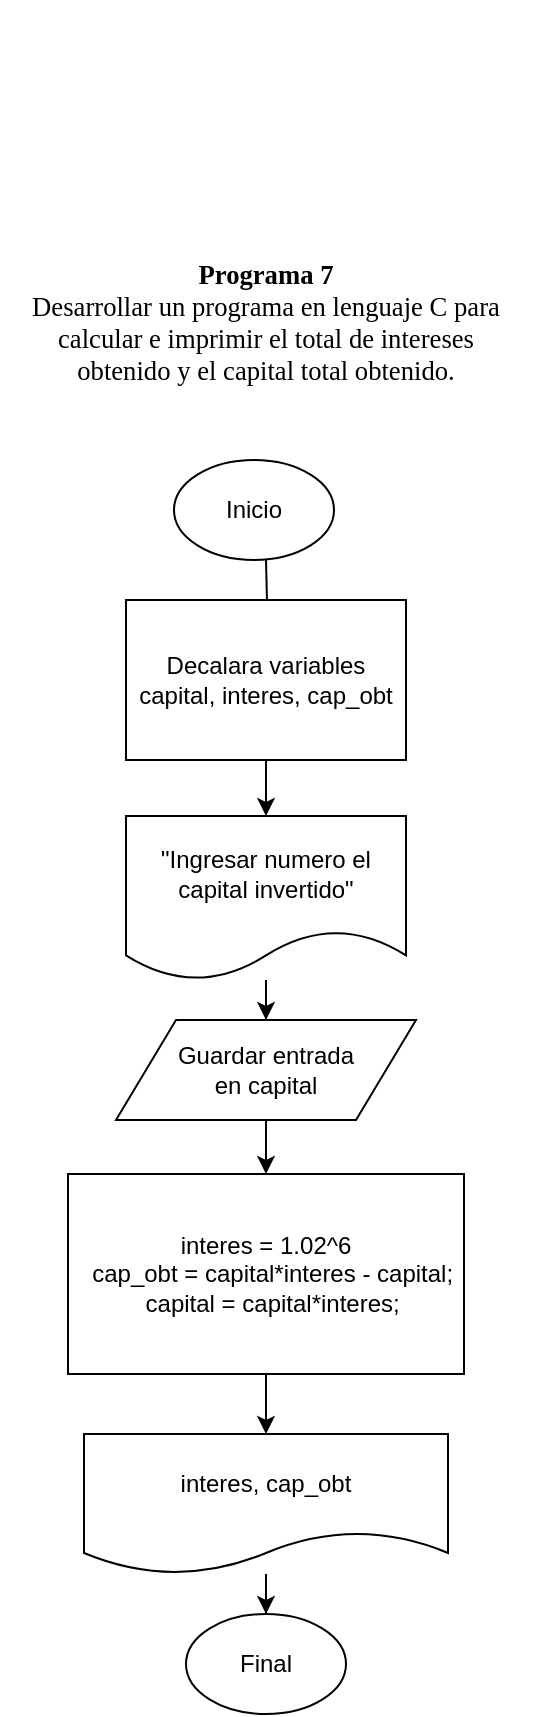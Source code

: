<mxfile version="11.2.3" type="device" pages="1"><diagram id="ogNjdx5dS7YQPO_m7oIl" name="Page-1"><mxGraphModel dx="946" dy="1657" grid="1" gridSize="10" guides="1" tooltips="1" connect="1" arrows="1" fold="1" page="1" pageScale="1" pageWidth="850" pageHeight="1100" math="0" shadow="0"><root><mxCell id="0"/><mxCell id="1" parent="0"/><mxCell id="tqjpd6KlClGjDnbt1016-10" value="" style="edgeStyle=orthogonalEdgeStyle;rounded=0;orthogonalLoop=1;jettySize=auto;html=1;" edge="1" parent="1" target="tqjpd6KlClGjDnbt1016-5"><mxGeometry relative="1" as="geometry"><mxPoint x="196" y="60" as="sourcePoint"/></mxGeometry></mxCell><mxCell id="tqjpd6KlClGjDnbt1016-1" value="Inicio" style="ellipse;whiteSpace=wrap;html=1;" vertex="1" parent="1"><mxGeometry x="150" y="10" width="80" height="50" as="geometry"/></mxCell><mxCell id="tqjpd6KlClGjDnbt1016-3" value="Final" style="ellipse;whiteSpace=wrap;html=1;" vertex="1" parent="1"><mxGeometry x="156" y="587" width="80" height="50" as="geometry"/></mxCell><mxCell id="tqjpd6KlClGjDnbt1016-13" value="" style="edgeStyle=orthogonalEdgeStyle;rounded=0;orthogonalLoop=1;jettySize=auto;html=1;" edge="1" parent="1"><mxGeometry relative="1" as="geometry"><mxPoint x="202" y="370" as="sourcePoint"/><mxPoint x="202" y="390" as="targetPoint"/></mxGeometry></mxCell><mxCell id="tqjpd6KlClGjDnbt1016-22" value="" style="edgeStyle=orthogonalEdgeStyle;rounded=0;orthogonalLoop=1;jettySize=auto;html=1;" edge="1" parent="1" source="tqjpd6KlClGjDnbt1016-4" target="tqjpd6KlClGjDnbt1016-8"><mxGeometry relative="1" as="geometry"/></mxCell><mxCell id="tqjpd6KlClGjDnbt1016-4" value="&lt;div&gt;Guardar entrada &lt;br&gt;&lt;/div&gt;&lt;div&gt;en capital&lt;br&gt;&lt;/div&gt;" style="shape=parallelogram;perimeter=parallelogramPerimeter;whiteSpace=wrap;html=1;" vertex="1" parent="1"><mxGeometry x="121" y="290" width="150" height="50" as="geometry"/></mxCell><mxCell id="tqjpd6KlClGjDnbt1016-11" value="" style="edgeStyle=orthogonalEdgeStyle;rounded=0;orthogonalLoop=1;jettySize=auto;html=1;" edge="1" parent="1" source="tqjpd6KlClGjDnbt1016-5" target="tqjpd6KlClGjDnbt1016-6"><mxGeometry relative="1" as="geometry"/></mxCell><mxCell id="tqjpd6KlClGjDnbt1016-5" value="Decalara variables capital, interes, cap_obt" style="rounded=0;whiteSpace=wrap;html=1;" vertex="1" parent="1"><mxGeometry x="126" y="80" width="140" height="80" as="geometry"/></mxCell><mxCell id="tqjpd6KlClGjDnbt1016-12" value="" style="edgeStyle=orthogonalEdgeStyle;rounded=0;orthogonalLoop=1;jettySize=auto;html=1;" edge="1" parent="1" source="tqjpd6KlClGjDnbt1016-6" target="tqjpd6KlClGjDnbt1016-4"><mxGeometry relative="1" as="geometry"/></mxCell><mxCell id="tqjpd6KlClGjDnbt1016-6" value="&quot;Ingresar numero el capital invertido&quot;" style="shape=document;whiteSpace=wrap;html=1;boundedLbl=1;" vertex="1" parent="1"><mxGeometry x="126" y="188" width="140" height="82" as="geometry"/></mxCell><mxCell id="tqjpd6KlClGjDnbt1016-14" value="" style="edgeStyle=orthogonalEdgeStyle;rounded=0;orthogonalLoop=1;jettySize=auto;html=1;" edge="1" parent="1" source="tqjpd6KlClGjDnbt1016-8" target="tqjpd6KlClGjDnbt1016-9"><mxGeometry relative="1" as="geometry"/></mxCell><mxCell id="tqjpd6KlClGjDnbt1016-8" value="interes = 1.02^6&lt;br&gt;&amp;nbsp; cap_obt = capital*interes - capital;&lt;br&gt;&amp;nbsp; capital = capital*interes;" style="rounded=0;whiteSpace=wrap;html=1;" vertex="1" parent="1"><mxGeometry x="97" y="367" width="198" height="100" as="geometry"/></mxCell><mxCell id="tqjpd6KlClGjDnbt1016-15" value="" style="edgeStyle=orthogonalEdgeStyle;rounded=0;orthogonalLoop=1;jettySize=auto;html=1;" edge="1" parent="1" source="tqjpd6KlClGjDnbt1016-9" target="tqjpd6KlClGjDnbt1016-3"><mxGeometry relative="1" as="geometry"/></mxCell><mxCell id="tqjpd6KlClGjDnbt1016-9" value="interes, cap_obt" style="shape=document;whiteSpace=wrap;html=1;boundedLbl=1;" vertex="1" parent="1"><mxGeometry x="105" y="497" width="182" height="70" as="geometry"/></mxCell><mxCell id="tqjpd6KlClGjDnbt1016-21" value="&lt;br/&gt;&lt;br/&gt;&#9;&lt;br/&gt;&#9;&#9;&lt;br/&gt;&#9;&#9;&lt;br/&gt;&#9;&lt;br/&gt;&#9;&lt;br/&gt;&#9;&#9;&lt;div class=&quot;page&quot; title=&quot;Page 1&quot;&gt;&lt;br/&gt;&#9;&#9;&#9;&lt;div class=&quot;layoutArea&quot;&gt;&lt;br/&gt;&#9;&#9;&#9;&#9;&lt;div class=&quot;column&quot;&gt;&lt;span style=&quot;font-size: 10.0pt ; font-family: &amp;#34;arialmt&amp;#34;&quot;&gt;&lt;b&gt;Programa 7&lt;/b&gt;&lt;br&gt;&lt;/span&gt;&lt;/div&gt;&lt;div class=&quot;column&quot;&gt;&lt;span style=&quot;font-size: 10.0pt ; font-family: &amp;#34;arialmt&amp;#34;&quot;&gt;Desarrollar un programa en lenguaje C para calcular e imprimir el total de intereses&lt;br/&gt;obtenido y el capital total obtenido.&lt;br/&gt;&lt;/span&gt;&lt;br/&gt;&#9;&#9;&#9;&#9;&#9;&#9;&lt;br/&gt;&#9;&#9;&#9;&#9;&lt;/div&gt;&lt;br/&gt;&#9;&#9;&#9;&lt;/div&gt;&lt;br/&gt;&#9;&#9;&lt;/div&gt;&lt;br/&gt;&#9;&lt;br/&gt;" style="text;html=1;strokeColor=none;fillColor=none;align=center;verticalAlign=middle;whiteSpace=wrap;rounded=0;" vertex="1" parent="1"><mxGeometry x="63" y="-90" width="266" height="20" as="geometry"/></mxCell></root></mxGraphModel></diagram></mxfile>